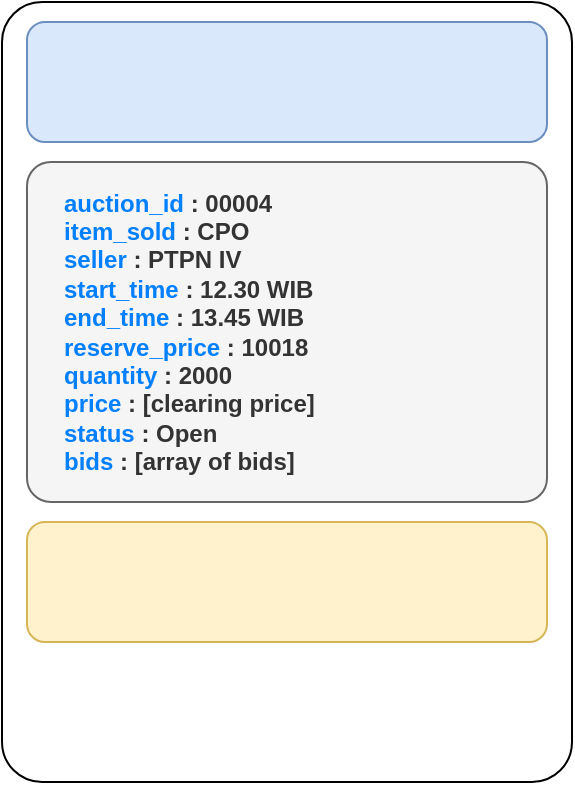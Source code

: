 <mxfile version="21.6.5" type="github">
  <diagram name="Page-1" id="SW3CSJqqK4Gz-iPrINNN">
    <mxGraphModel dx="1050" dy="623" grid="1" gridSize="10" guides="1" tooltips="1" connect="1" arrows="1" fold="1" page="1" pageScale="1" pageWidth="850" pageHeight="1100" math="0" shadow="0">
      <root>
        <mxCell id="0" />
        <mxCell id="1" parent="0" />
        <mxCell id="F5YyWr6yQN8ACxqh0lwV-1" value="" style="rounded=1;whiteSpace=wrap;html=1;arcSize=7;" vertex="1" parent="1">
          <mxGeometry x="305" y="180" width="285" height="390" as="geometry" />
        </mxCell>
        <mxCell id="F5YyWr6yQN8ACxqh0lwV-2" value="" style="rounded=1;whiteSpace=wrap;html=1;fillColor=#dae8fc;strokeColor=#6c8ebf;" vertex="1" parent="1">
          <mxGeometry x="317.5" y="190" width="260" height="60" as="geometry" />
        </mxCell>
        <mxCell id="F5YyWr6yQN8ACxqh0lwV-3" value="&lt;div&gt;&lt;b&gt;&lt;font color=&quot;#007fff&quot;&gt;auction_id&lt;/font&gt; : 00004&lt;/b&gt;&lt;/div&gt;&lt;div&gt;&lt;b&gt;&lt;font color=&quot;#007fff&quot;&gt;item_sold&lt;/font&gt; : CPO&lt;/b&gt;&lt;/div&gt;&lt;div&gt;&lt;b&gt;&lt;font color=&quot;#007fff&quot;&gt;seller&lt;/font&gt; : PTPN IV&lt;/b&gt;&lt;/div&gt;&lt;div&gt;&lt;b&gt;&lt;font color=&quot;#007fff&quot;&gt;start_time&lt;/font&gt; : 12.30 WIB&lt;/b&gt;&lt;/div&gt;&lt;div&gt;&lt;b&gt;&lt;font color=&quot;#007fff&quot;&gt;end_time&lt;/font&gt; : 13.45 WIB&lt;/b&gt;&lt;/div&gt;&lt;div&gt;&lt;b&gt;&lt;font color=&quot;#007fff&quot;&gt;reserve_price&lt;/font&gt; : 10018&lt;/b&gt;&lt;/div&gt;&lt;div&gt;&lt;b&gt;&lt;font color=&quot;#007fff&quot;&gt;quantity &lt;/font&gt;: 2000&lt;/b&gt;&lt;/div&gt;&lt;div&gt;&lt;b&gt;&lt;font color=&quot;#007fff&quot;&gt;price &lt;/font&gt;: [clearing price]&lt;/b&gt;&lt;/div&gt;&lt;div&gt;&lt;b&gt;&lt;font color=&quot;#007fff&quot;&gt;status &lt;/font&gt;: Open&lt;/b&gt;&lt;/div&gt;&lt;div&gt;&lt;b&gt;&lt;font color=&quot;#007fff&quot;&gt;bids &lt;/font&gt;: [array of bids]&lt;/b&gt;&lt;/div&gt;" style="rounded=1;whiteSpace=wrap;html=1;align=left;spacingLeft=16;arcSize=7;verticalAlign=middle;fillColor=#f5f5f5;fontColor=#333333;strokeColor=#666666;" vertex="1" parent="1">
          <mxGeometry x="317.5" y="260" width="260" height="170" as="geometry" />
        </mxCell>
        <mxCell id="F5YyWr6yQN8ACxqh0lwV-4" value="" style="rounded=1;whiteSpace=wrap;html=1;fillColor=#fff2cc;strokeColor=#d6b656;" vertex="1" parent="1">
          <mxGeometry x="317.5" y="440" width="260" height="60" as="geometry" />
        </mxCell>
      </root>
    </mxGraphModel>
  </diagram>
</mxfile>
